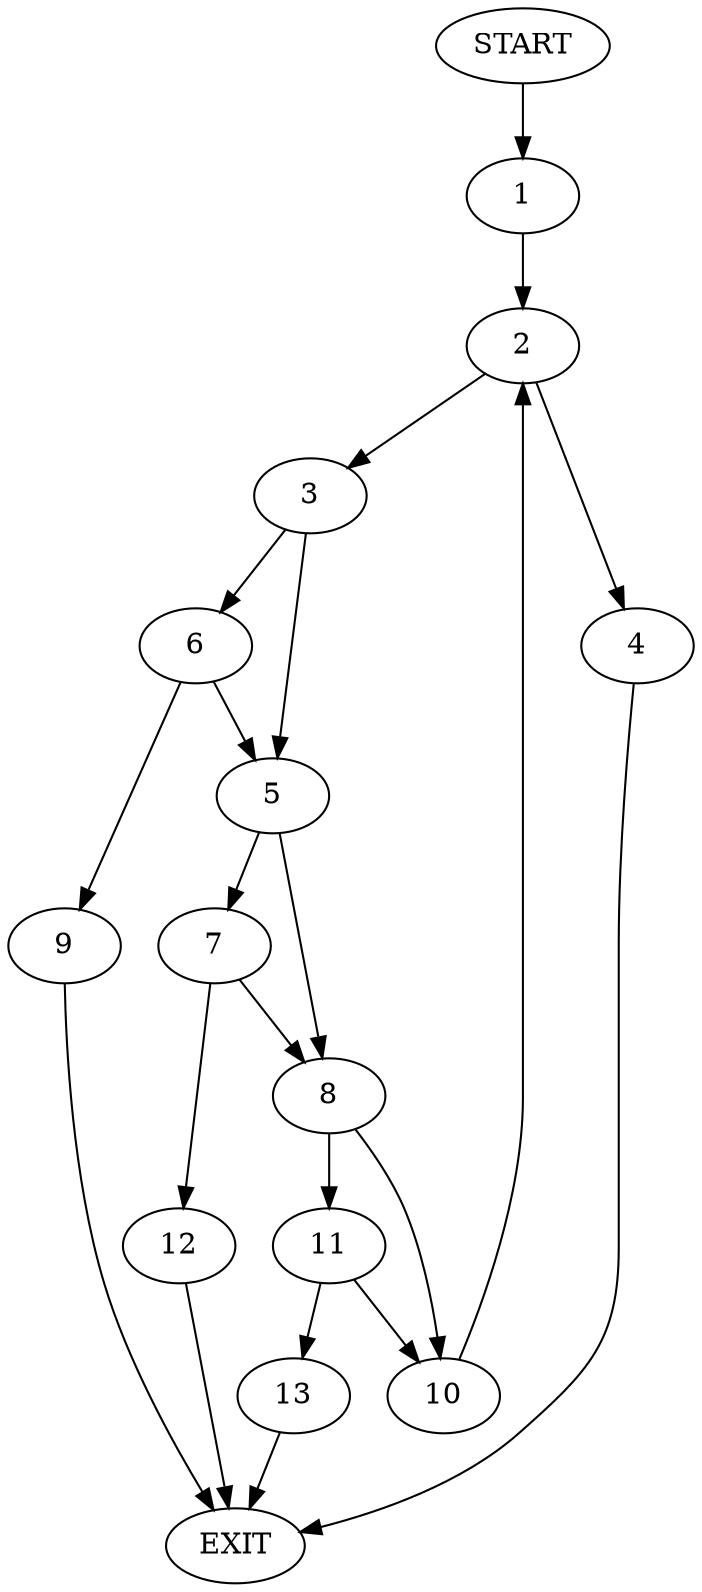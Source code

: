 digraph {
0 [label="START"]
14 [label="EXIT"]
0 -> 1
1 -> 2
2 -> 3
2 -> 4
4 -> 14
3 -> 5
3 -> 6
5 -> 7
5 -> 8
6 -> 5
6 -> 9
9 -> 14
8 -> 10
8 -> 11
7 -> 12
7 -> 8
12 -> 14
11 -> 13
11 -> 10
10 -> 2
13 -> 14
}
